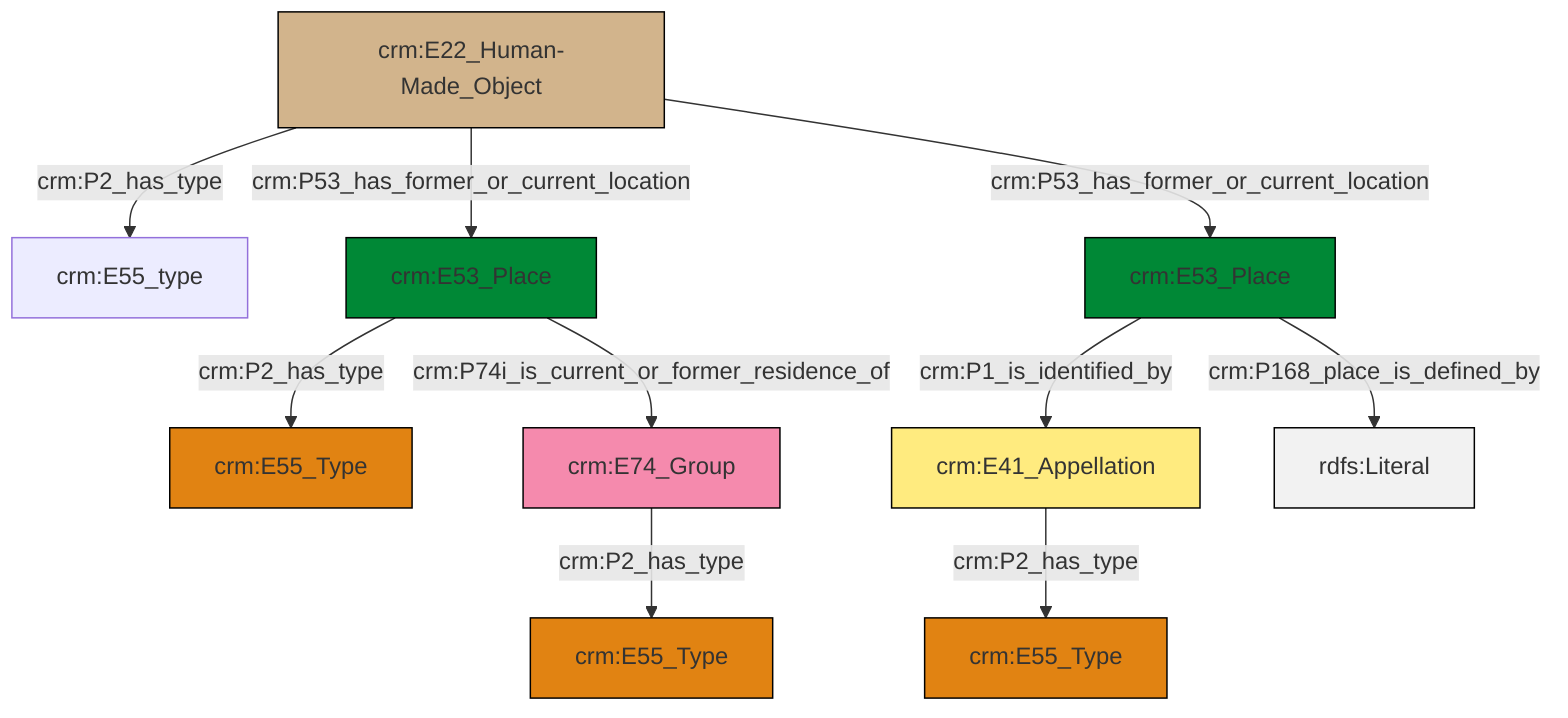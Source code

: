 graph TD
classDef Literal fill:#f2f2f2,stroke:#000000;
classDef CRM_Entity fill:#FFFFFF,stroke:#000000;
classDef Temporal_Entity fill:#00C9E6, stroke:#000000;
classDef Type fill:#E18312, stroke:#000000;
classDef Time-Span fill:#2C9C91, stroke:#000000;
classDef Appellation fill:#FFEB7F, stroke:#000000;
classDef Place fill:#008836, stroke:#000000;
classDef Persistent_Item fill:#B266B2, stroke:#000000;
classDef Conceptual_Object fill:#FFD700, stroke:#000000;
classDef Physical_Thing fill:#D2B48C, stroke:#000000;
classDef Actor fill:#f58aad, stroke:#000000;
classDef PC_Classes fill:#4ce600, stroke:#000000;
classDef Multi fill:#cccccc,stroke:#000000;

5["crm:E22_Human-Made_Object"]:::Physical_Thing -->|crm:P2_has_type| 6["crm:E55_type"]:::Default
10["crm:E41_Appellation"]:::Appellation -->|crm:P2_has_type| 8["crm:E55_Type"]:::Type
5["crm:E22_Human-Made_Object"]:::Physical_Thing -->|crm:P53_has_former_or_current_location| 11["crm:E53_Place"]:::Place
5["crm:E22_Human-Made_Object"]:::Physical_Thing -->|crm:P53_has_former_or_current_location| 13["crm:E53_Place"]:::Place
11["crm:E53_Place"]:::Place -->|crm:P2_has_type| 2["crm:E55_Type"]:::Type
13["crm:E53_Place"]:::Place -->|crm:P168_place_is_defined_by| 21[rdfs:Literal]:::Literal
11["crm:E53_Place"]:::Place -->|crm:P74i_is_current_or_former_residence_of| 15["crm:E74_Group"]:::Actor
13["crm:E53_Place"]:::Place -->|crm:P1_is_identified_by| 10["crm:E41_Appellation"]:::Appellation
15["crm:E74_Group"]:::Actor -->|crm:P2_has_type| 0["crm:E55_Type"]:::Type